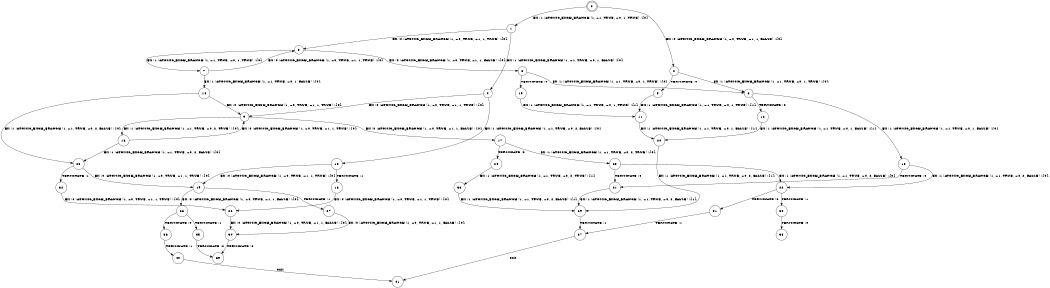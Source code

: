 digraph BCG {
size = "7, 10.5";
center = TRUE;
node [shape = circle];
0 [peripheries = 2];
0 -> 1 [label = "EX !1 !ATOMIC_EXCH_BRANCH (1, +1, TRUE, +0, 1, TRUE) !{0}"];
0 -> 2 [label = "EX !0 !ATOMIC_EXCH_BRANCH (1, +0, TRUE, +1, 1, FALSE) !{0}"];
1 -> 3 [label = "EX !0 !ATOMIC_EXCH_BRANCH (1, +0, TRUE, +1, 1, TRUE) !{0}"];
1 -> 4 [label = "EX !1 !ATOMIC_EXCH_BRANCH (1, +1, TRUE, +0, 1, FALSE) !{0}"];
2 -> 5 [label = "TERMINATE !0"];
2 -> 6 [label = "EX !1 !ATOMIC_EXCH_BRANCH (1, +1, TRUE, +0, 1, TRUE) !{0}"];
3 -> 7 [label = "EX !1 !ATOMIC_EXCH_BRANCH (1, +1, TRUE, +0, 1, TRUE) !{0}"];
3 -> 8 [label = "EX !0 !ATOMIC_EXCH_BRANCH (1, +0, TRUE, +1, 1, FALSE) !{0}"];
4 -> 9 [label = "EX !0 !ATOMIC_EXCH_BRANCH (1, +0, TRUE, +1, 1, TRUE) !{0}"];
4 -> 10 [label = "EX !1 !ATOMIC_EXCH_BRANCH (1, +1, TRUE, +0, 2, FALSE) !{0}"];
5 -> 11 [label = "EX !1 !ATOMIC_EXCH_BRANCH (1, +1, TRUE, +0, 1, TRUE) !{1}"];
6 -> 12 [label = "TERMINATE !0"];
6 -> 13 [label = "EX !1 !ATOMIC_EXCH_BRANCH (1, +1, TRUE, +0, 1, FALSE) !{0}"];
7 -> 14 [label = "EX !1 !ATOMIC_EXCH_BRANCH (1, +1, TRUE, +0, 1, FALSE) !{0}"];
7 -> 3 [label = "EX !0 !ATOMIC_EXCH_BRANCH (1, +0, TRUE, +1, 1, TRUE) !{0}"];
8 -> 15 [label = "TERMINATE !0"];
8 -> 6 [label = "EX !1 !ATOMIC_EXCH_BRANCH (1, +1, TRUE, +0, 1, TRUE) !{0}"];
9 -> 16 [label = "EX !1 !ATOMIC_EXCH_BRANCH (1, +1, TRUE, +0, 2, TRUE) !{0}"];
9 -> 17 [label = "EX !0 !ATOMIC_EXCH_BRANCH (1, +0, TRUE, +1, 1, FALSE) !{0}"];
10 -> 18 [label = "TERMINATE !1"];
10 -> 19 [label = "EX !0 !ATOMIC_EXCH_BRANCH (1, +0, TRUE, +1, 1, TRUE) !{0}"];
11 -> 20 [label = "EX !1 !ATOMIC_EXCH_BRANCH (1, +1, TRUE, +0, 1, FALSE) !{1}"];
12 -> 20 [label = "EX !1 !ATOMIC_EXCH_BRANCH (1, +1, TRUE, +0, 1, FALSE) !{1}"];
13 -> 21 [label = "TERMINATE !0"];
13 -> 22 [label = "EX !1 !ATOMIC_EXCH_BRANCH (1, +1, TRUE, +0, 2, FALSE) !{0}"];
14 -> 23 [label = "EX !1 !ATOMIC_EXCH_BRANCH (1, +1, TRUE, +0, 2, FALSE) !{0}"];
14 -> 9 [label = "EX !0 !ATOMIC_EXCH_BRANCH (1, +0, TRUE, +1, 1, TRUE) !{0}"];
15 -> 11 [label = "EX !1 !ATOMIC_EXCH_BRANCH (1, +1, TRUE, +0, 1, TRUE) !{1}"];
16 -> 23 [label = "EX !1 !ATOMIC_EXCH_BRANCH (1, +1, TRUE, +0, 2, FALSE) !{0}"];
16 -> 9 [label = "EX !0 !ATOMIC_EXCH_BRANCH (1, +0, TRUE, +1, 1, TRUE) !{0}"];
17 -> 24 [label = "TERMINATE !0"];
17 -> 25 [label = "EX !1 !ATOMIC_EXCH_BRANCH (1, +1, TRUE, +0, 2, TRUE) !{0}"];
18 -> 26 [label = "EX !0 !ATOMIC_EXCH_BRANCH (1, +0, TRUE, +1, 1, TRUE) !{0}"];
19 -> 27 [label = "TERMINATE !1"];
19 -> 28 [label = "EX !0 !ATOMIC_EXCH_BRANCH (1, +0, TRUE, +1, 1, FALSE) !{0}"];
20 -> 29 [label = "EX !1 !ATOMIC_EXCH_BRANCH (1, +1, TRUE, +0, 2, FALSE) !{1}"];
21 -> 29 [label = "EX !1 !ATOMIC_EXCH_BRANCH (1, +1, TRUE, +0, 2, FALSE) !{1}"];
22 -> 30 [label = "TERMINATE !1"];
22 -> 31 [label = "TERMINATE !0"];
23 -> 32 [label = "TERMINATE !1"];
23 -> 19 [label = "EX !0 !ATOMIC_EXCH_BRANCH (1, +0, TRUE, +1, 1, TRUE) !{0}"];
24 -> 33 [label = "EX !1 !ATOMIC_EXCH_BRANCH (1, +1, TRUE, +0, 2, TRUE) !{1}"];
25 -> 21 [label = "TERMINATE !0"];
25 -> 22 [label = "EX !1 !ATOMIC_EXCH_BRANCH (1, +1, TRUE, +0, 2, FALSE) !{0}"];
26 -> 34 [label = "EX !0 !ATOMIC_EXCH_BRANCH (1, +0, TRUE, +1, 1, FALSE) !{0}"];
27 -> 34 [label = "EX !0 !ATOMIC_EXCH_BRANCH (1, +0, TRUE, +1, 1, FALSE) !{0}"];
28 -> 35 [label = "TERMINATE !1"];
28 -> 36 [label = "TERMINATE !0"];
29 -> 37 [label = "TERMINATE !1"];
30 -> 38 [label = "TERMINATE !0"];
31 -> 37 [label = "TERMINATE !1"];
32 -> 26 [label = "EX !0 !ATOMIC_EXCH_BRANCH (1, +0, TRUE, +1, 1, TRUE) !{0}"];
33 -> 29 [label = "EX !1 !ATOMIC_EXCH_BRANCH (1, +1, TRUE, +0, 2, FALSE) !{1}"];
34 -> 39 [label = "TERMINATE !0"];
35 -> 39 [label = "TERMINATE !0"];
36 -> 40 [label = "TERMINATE !1"];
37 -> 41 [label = "exit"];
40 -> 41 [label = "exit"];
}
